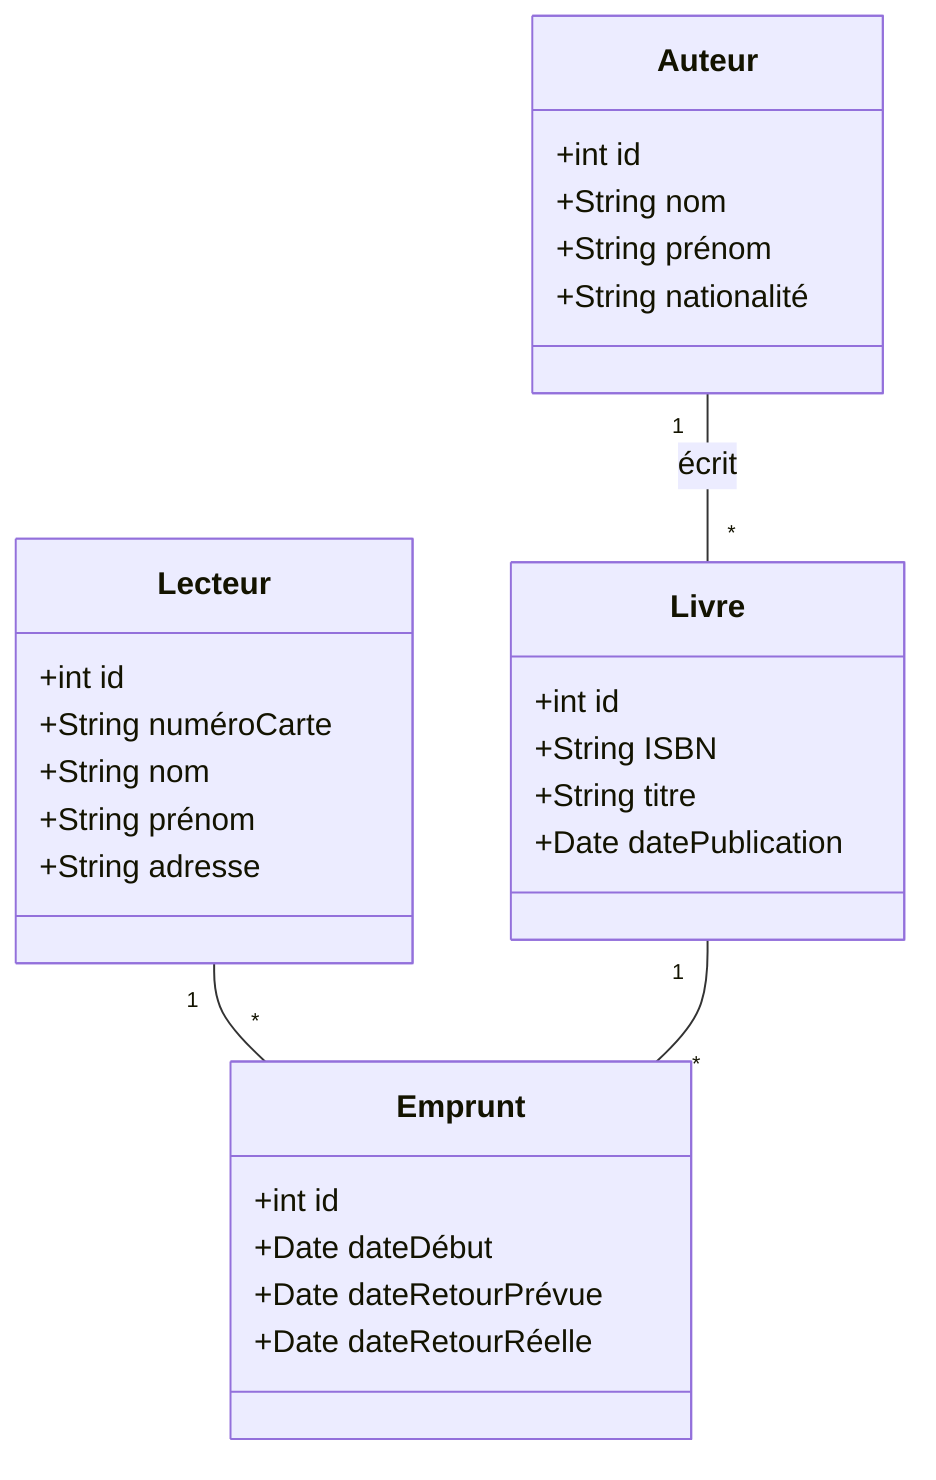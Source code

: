 classDiagram
  class Livre {
    +int id
    +String ISBN
    +String titre
    +Date datePublication
  }
    class Emprunt {
    +int id
    +Date dateDébut
    +Date dateRetourPrévue
    +Date dateRetourRéelle
  }

  class Auteur {
    +int id
    +String nom
    +String prénom
    +String nationalité
  }

  class Lecteur {
    +int id
    +String numéroCarte
    +String nom
    +String prénom
    +String adresse
  }



  %% Relations
 
  Lecteur "1" -- "*" Emprunt : 
  Livre "1" -- "*" Emprunt : 
  Auteur "1" -- "*" Livre : écrit